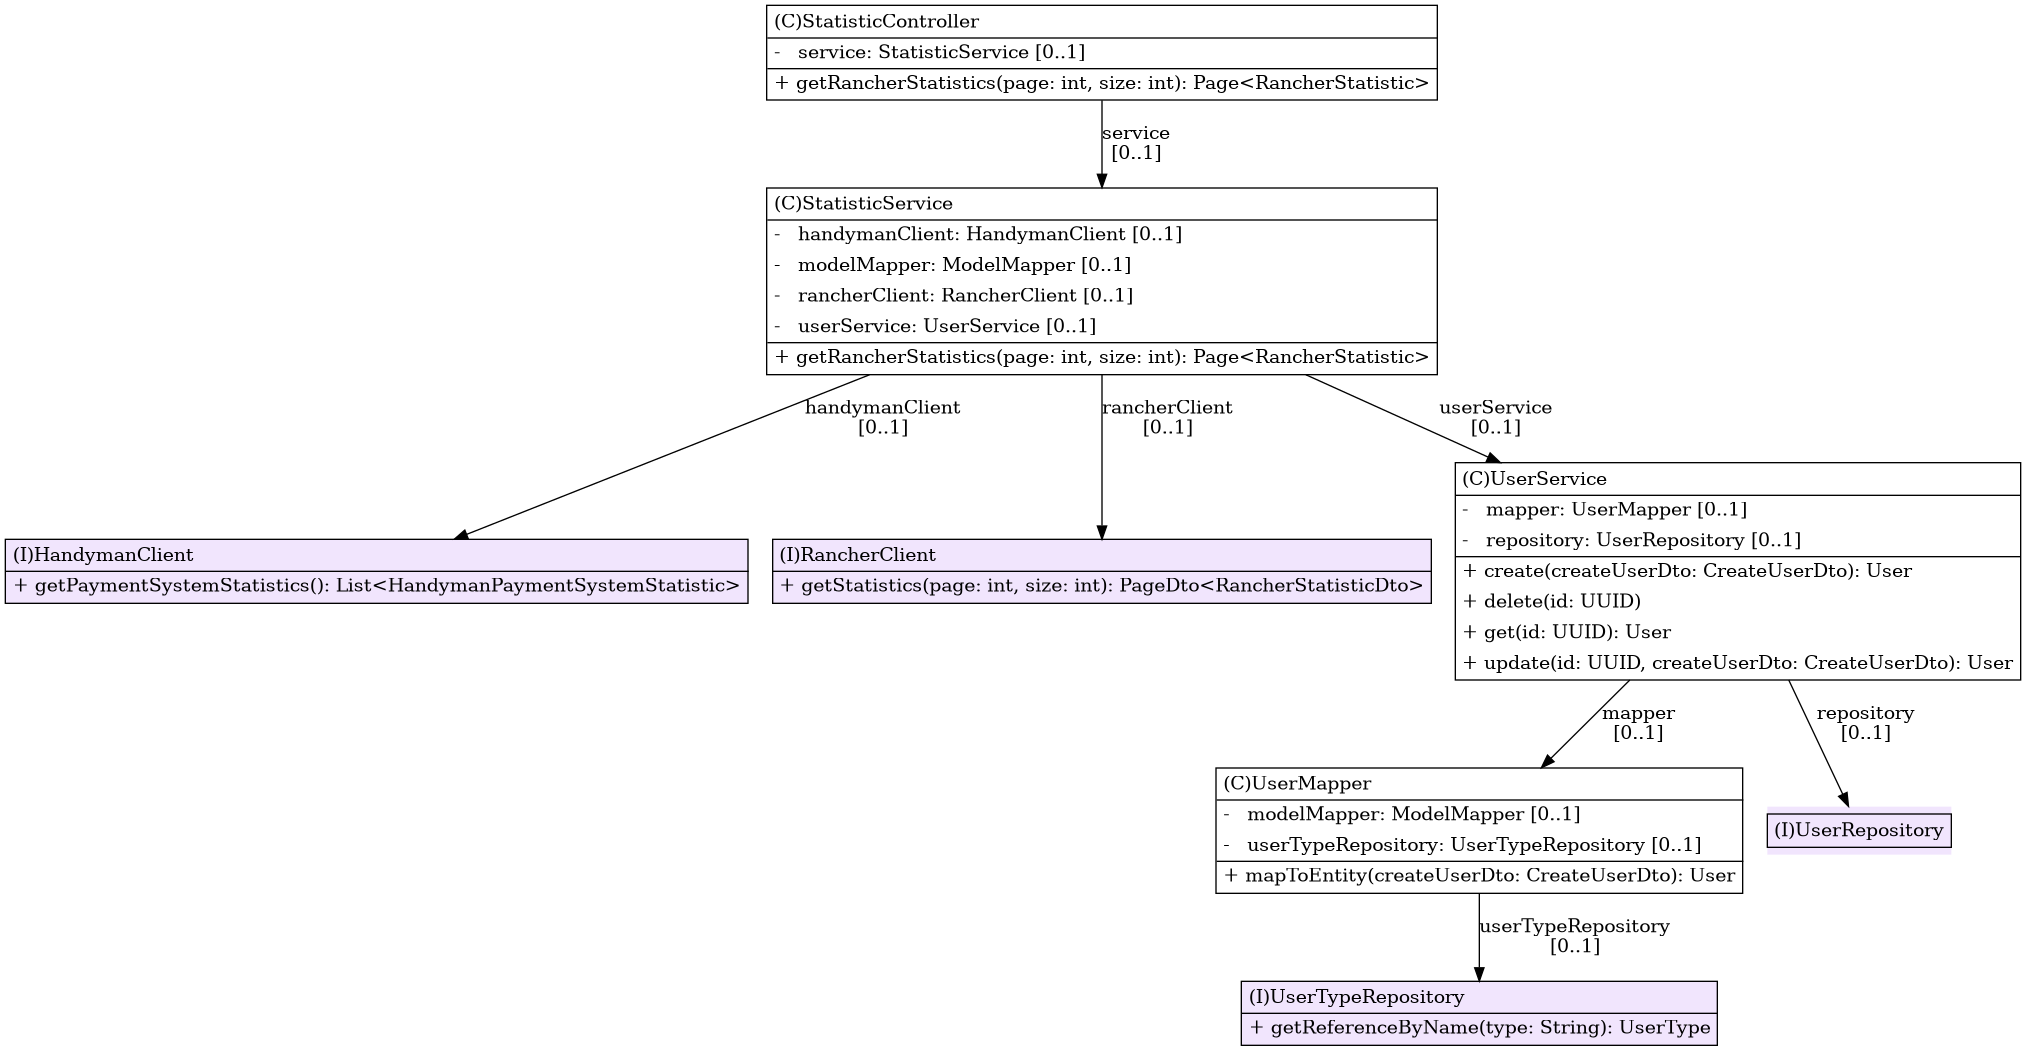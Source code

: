 @startuml

/' diagram meta data start
config=StructureConfiguration;
{
  "projectClassification": {
    "searchMode": "OpenProject", // OpenProject, AllProjects
    "includedProjects": "",
    "pathEndKeywords": "*.impl",
    "isClientPath": "",
    "isClientName": "",
    "isTestPath": "",
    "isTestName": "",
    "isMappingPath": "",
    "isMappingName": "",
    "isDataAccessPath": "",
    "isDataAccessName": "",
    "isDataStructurePath": "",
    "isDataStructureName": "",
    "isInterfaceStructuresPath": "",
    "isInterfaceStructuresName": "",
    "isEntryPointPath": "",
    "isEntryPointName": "",
    "treatFinalFieldsAsMandatory": false
  },
  "graphRestriction": {
    "classPackageExcludeFilter": "",
    "classPackageIncludeFilter": "",
    "classNameExcludeFilter": "",
    "classNameIncludeFilter": "",
    "methodNameExcludeFilter": "",
    "methodNameIncludeFilter": "",
    "removeByInheritance": "", // inheritance/annotation based filtering is done in a second step
    "removeByAnnotation": "",
    "removeByClassPackage": "", // cleanup the graph after inheritance/annotation based filtering is done
    "removeByClassName": "",
    "cutMappings": false,
    "cutEnum": true,
    "cutTests": true,
    "cutClient": true,
    "cutDataAccess": false,
    "cutInterfaceStructures": false,
    "cutDataStructures": false,
    "cutGetterAndSetter": true,
    "cutConstructors": true
  },
  "graphTraversal": {
    "forwardDepth": 6,
    "backwardDepth": 6,
    "classPackageExcludeFilter": "",
    "classPackageIncludeFilter": "",
    "classNameExcludeFilter": "",
    "classNameIncludeFilter": "",
    "methodNameExcludeFilter": "",
    "methodNameIncludeFilter": "",
    "hideMappings": false,
    "hideDataStructures": false,
    "hidePrivateMethods": true,
    "hideInterfaceCalls": false, // indirection: implementation -> interface (is hidden) -> implementation
    "onlyShowApplicationEntryPoints": false, // root node is included
    "useMethodCallsForStructureDiagram": "ForwardOnly" // ForwardOnly, BothDirections, No
  },
  "details": {
    "aggregation": "GroupByClass", // ByClass, GroupByClass, None
    "showClassGenericTypes": true,
    "showMethods": true,
    "showMethodParameterNames": true,
    "showMethodParameterTypes": true,
    "showMethodReturnType": true,
    "showPackageLevels": 0,
    "showDetailedClassStructure": true
  },
  "rootClass": "ru.tinkoff.academy.landscape.controller.StatisticController",
  "extensionCallbackMethod": "" // qualified.class.name#methodName - signature: public static String method(String)
}
diagram meta data end '/



digraph g {
    rankdir="TB"
    splines=polyline
    

'nodes 
HandymanClient1852972796[
	label=<<TABLE BORDER="1" CELLBORDER="0" CELLPADDING="4" CELLSPACING="0">
<TR><TD ALIGN="LEFT" >(I)HandymanClient</TD></TR>
<HR/>
<TR><TD ALIGN="LEFT" >+ getPaymentSystemStatistics(): List&lt;HandymanPaymentSystemStatistic&gt;</TD></TR>
</TABLE>>
	style=filled
	margin=0
	shape=plaintext
	fillcolor="#F1E5FD"
];

RancherClient1852972796[
	label=<<TABLE BORDER="1" CELLBORDER="0" CELLPADDING="4" CELLSPACING="0">
<TR><TD ALIGN="LEFT" >(I)RancherClient</TD></TR>
<HR/>
<TR><TD ALIGN="LEFT" >+ getStatistics(page: int, size: int): PageDto&lt;RancherStatisticDto&gt;</TD></TR>
</TABLE>>
	style=filled
	margin=0
	shape=plaintext
	fillcolor="#F1E5FD"
];

StatisticController2122485325[
	label=<<TABLE BORDER="1" CELLBORDER="0" CELLPADDING="4" CELLSPACING="0">
<TR><TD ALIGN="LEFT" >(C)StatisticController</TD></TR>
<HR/>
<TR><TD ALIGN="LEFT" >-   service: StatisticService [0..1]</TD></TR>
<HR/>
<TR><TD ALIGN="LEFT" >+ getRancherStatistics(page: int, size: int): Page&lt;RancherStatistic&gt;</TD></TR>
</TABLE>>
	style=filled
	margin=0
	shape=plaintext
	fillcolor="#FFFFFF"
];

StatisticService1563819612[
	label=<<TABLE BORDER="1" CELLBORDER="0" CELLPADDING="4" CELLSPACING="0">
<TR><TD ALIGN="LEFT" >(C)StatisticService</TD></TR>
<HR/>
<TR><TD ALIGN="LEFT" >-   handymanClient: HandymanClient [0..1]</TD></TR>
<TR><TD ALIGN="LEFT" >-   modelMapper: ModelMapper [0..1]</TD></TR>
<TR><TD ALIGN="LEFT" >-   rancherClient: RancherClient [0..1]</TD></TR>
<TR><TD ALIGN="LEFT" >-   userService: UserService [0..1]</TD></TR>
<HR/>
<TR><TD ALIGN="LEFT" >+ getRancherStatistics(page: int, size: int): Page&lt;RancherStatistic&gt;</TD></TR>
</TABLE>>
	style=filled
	margin=0
	shape=plaintext
	fillcolor="#FFFFFF"
];

UserMapper2129324402[
	label=<<TABLE BORDER="1" CELLBORDER="0" CELLPADDING="4" CELLSPACING="0">
<TR><TD ALIGN="LEFT" >(C)UserMapper</TD></TR>
<HR/>
<TR><TD ALIGN="LEFT" >-   modelMapper: ModelMapper [0..1]</TD></TR>
<TR><TD ALIGN="LEFT" >-   userTypeRepository: UserTypeRepository [0..1]</TD></TR>
<HR/>
<TR><TD ALIGN="LEFT" >+ mapToEntity(createUserDto: CreateUserDto): User</TD></TR>
</TABLE>>
	style=filled
	margin=0
	shape=plaintext
	fillcolor="#FFFFFF"
];

UserRepository859109893[
	label=<<TABLE BORDER="1" CELLBORDER="0" CELLPADDING="4" CELLSPACING="0">
<TR><TD ALIGN="LEFT" >(I)UserRepository</TD></TR>
</TABLE>>
	style=filled
	margin=0
	shape=plaintext
	fillcolor="#F1E5FD"
];

UserService1563819612[
	label=<<TABLE BORDER="1" CELLBORDER="0" CELLPADDING="4" CELLSPACING="0">
<TR><TD ALIGN="LEFT" >(C)UserService</TD></TR>
<HR/>
<TR><TD ALIGN="LEFT" >-   mapper: UserMapper [0..1]</TD></TR>
<TR><TD ALIGN="LEFT" >-   repository: UserRepository [0..1]</TD></TR>
<HR/>
<TR><TD ALIGN="LEFT" >+ create(createUserDto: CreateUserDto): User</TD></TR>
<TR><TD ALIGN="LEFT" >+ delete(id: UUID)</TD></TR>
<TR><TD ALIGN="LEFT" >+ get(id: UUID): User</TD></TR>
<TR><TD ALIGN="LEFT" >+ update(id: UUID, createUserDto: CreateUserDto): User</TD></TR>
</TABLE>>
	style=filled
	margin=0
	shape=plaintext
	fillcolor="#FFFFFF"
];

UserTypeRepository859109893[
	label=<<TABLE BORDER="1" CELLBORDER="0" CELLPADDING="4" CELLSPACING="0">
<TR><TD ALIGN="LEFT" >(I)UserTypeRepository</TD></TR>
<HR/>
<TR><TD ALIGN="LEFT" >+ getReferenceByName(type: String): UserType</TD></TR>
</TABLE>>
	style=filled
	margin=0
	shape=plaintext
	fillcolor="#F1E5FD"
];

'edges    
StatisticController2122485325 -> StatisticService1563819612[label="service
[0..1]"];
StatisticService1563819612 -> HandymanClient1852972796[label="handymanClient
[0..1]"];
StatisticService1563819612 -> RancherClient1852972796[label="rancherClient
[0..1]"];
StatisticService1563819612 -> UserService1563819612[label="userService
[0..1]"];
UserMapper2129324402 -> UserTypeRepository859109893[label="userTypeRepository
[0..1]"];
UserService1563819612 -> UserMapper2129324402[label="mapper
[0..1]"];
UserService1563819612 -> UserRepository859109893[label="repository
[0..1]"];
    
}
@enduml